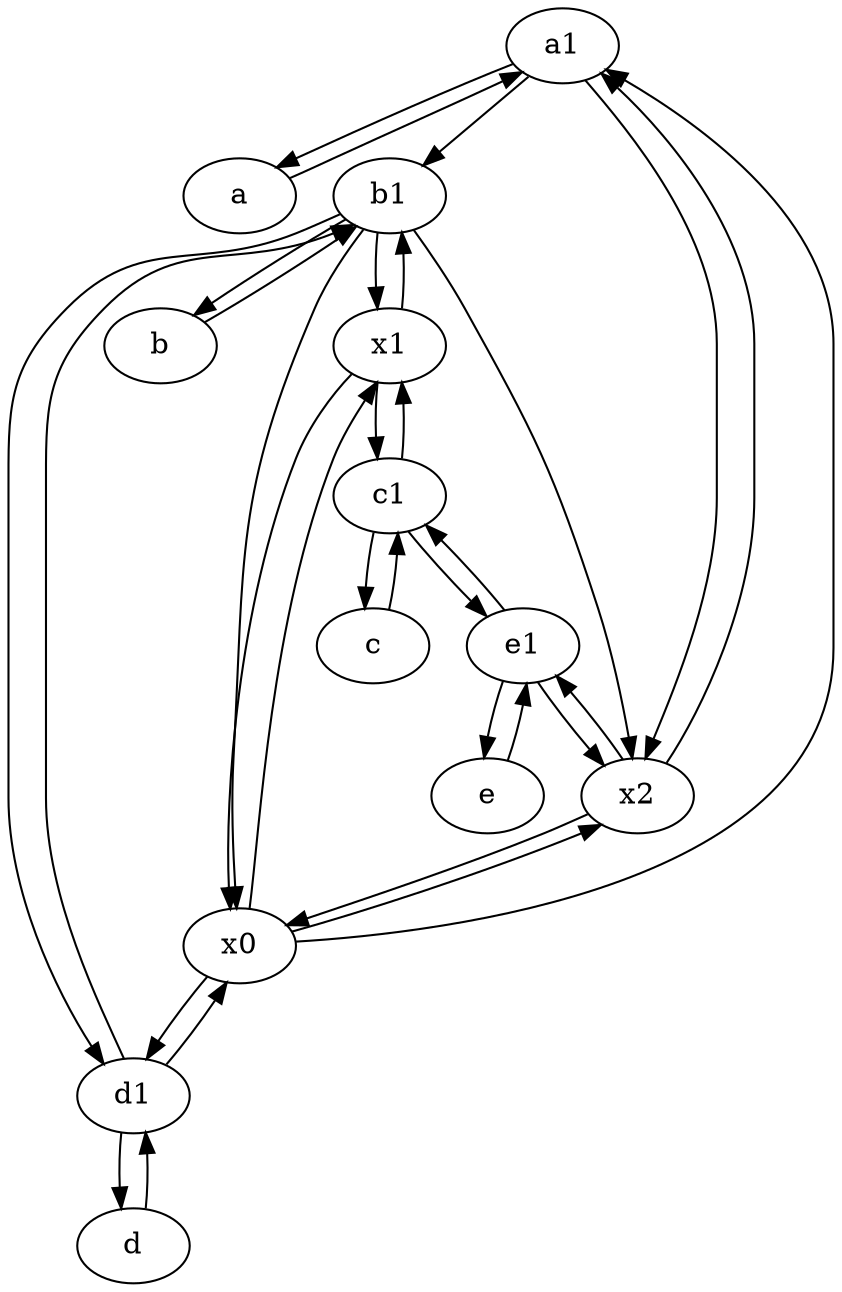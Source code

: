 digraph  {
	a1 [pos="40,15!"];
	c1 [pos="30,15!"];
	a [pos="40,10!"];
	e [pos="30,50!"];
	b1 [pos="45,20!"];
	x1;
	c [pos="20,10!"];
	x2;
	d1 [pos="25,30!"];
	b [pos="50,20!"];
	e1 [pos="25,45!"];
	x0;
	d [pos="20,30!"];
	b1 -> x2;
	x1 -> x0;
	a1 -> a;
	b1 -> b;
	c1 -> x1;
	x2 -> x0;
	x0 -> d1;
	x1 -> c1;
	x1 -> b1;
	d1 -> x0;
	e -> e1;
	e1 -> e;
	a1 -> x2;
	b1 -> x0;
	x2 -> a1;
	e1 -> c1;
	d1 -> b1;
	x0 -> a1;
	x2 -> e1;
	c -> c1;
	x0 -> x1;
	b1 -> d1;
	a1 -> b1;
	d -> d1;
	x0 -> x2;
	e1 -> x2;
	b1 -> x1;
	c1 -> e1;
	b -> b1;
	c1 -> c;
	a -> a1;
	d1 -> d;

	}